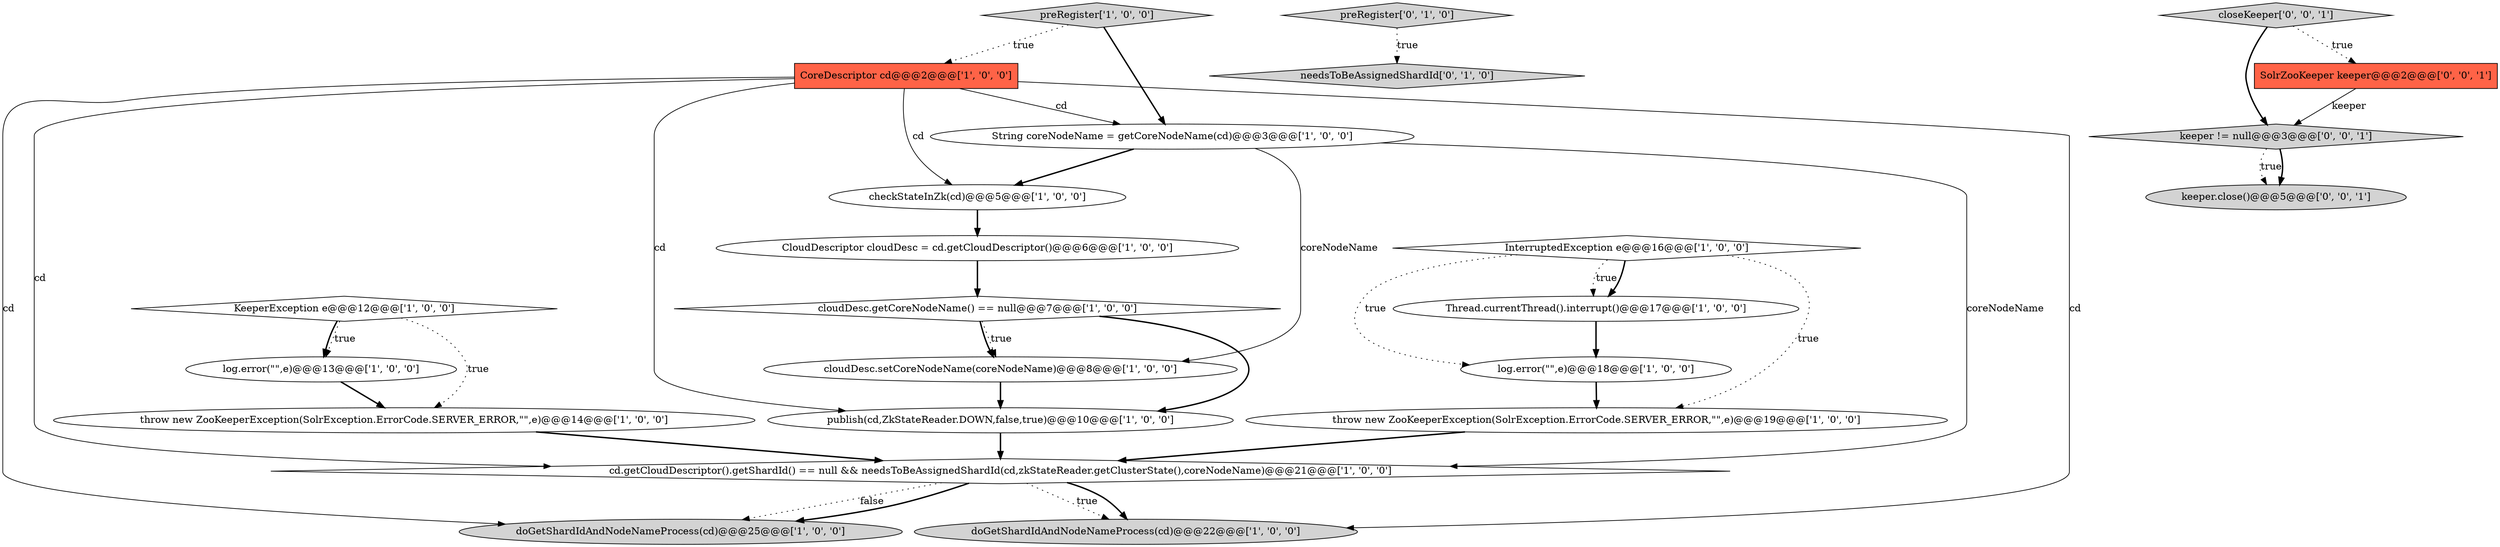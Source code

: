 digraph {
7 [style = filled, label = "CoreDescriptor cd@@@2@@@['1', '0', '0']", fillcolor = tomato, shape = box image = "AAA0AAABBB1BBB"];
1 [style = filled, label = "log.error(\"\",e)@@@18@@@['1', '0', '0']", fillcolor = white, shape = ellipse image = "AAA0AAABBB1BBB"];
11 [style = filled, label = "cloudDesc.setCoreNodeName(coreNodeName)@@@8@@@['1', '0', '0']", fillcolor = white, shape = ellipse image = "AAA0AAABBB1BBB"];
15 [style = filled, label = "doGetShardIdAndNodeNameProcess(cd)@@@25@@@['1', '0', '0']", fillcolor = lightgray, shape = ellipse image = "AAA0AAABBB1BBB"];
3 [style = filled, label = "throw new ZooKeeperException(SolrException.ErrorCode.SERVER_ERROR,\"\",e)@@@14@@@['1', '0', '0']", fillcolor = white, shape = ellipse image = "AAA0AAABBB1BBB"];
19 [style = filled, label = "needsToBeAssignedShardId['0', '1', '0']", fillcolor = lightgray, shape = diamond image = "AAA0AAABBB2BBB"];
14 [style = filled, label = "cloudDesc.getCoreNodeName() == null@@@7@@@['1', '0', '0']", fillcolor = white, shape = diamond image = "AAA0AAABBB1BBB"];
9 [style = filled, label = "InterruptedException e@@@16@@@['1', '0', '0']", fillcolor = white, shape = diamond image = "AAA0AAABBB1BBB"];
5 [style = filled, label = "cd.getCloudDescriptor().getShardId() == null && needsToBeAssignedShardId(cd,zkStateReader.getClusterState(),coreNodeName)@@@21@@@['1', '0', '0']", fillcolor = white, shape = diamond image = "AAA0AAABBB1BBB"];
16 [style = filled, label = "publish(cd,ZkStateReader.DOWN,false,true)@@@10@@@['1', '0', '0']", fillcolor = white, shape = ellipse image = "AAA0AAABBB1BBB"];
13 [style = filled, label = "throw new ZooKeeperException(SolrException.ErrorCode.SERVER_ERROR,\"\",e)@@@19@@@['1', '0', '0']", fillcolor = white, shape = ellipse image = "AAA0AAABBB1BBB"];
21 [style = filled, label = "keeper != null@@@3@@@['0', '0', '1']", fillcolor = lightgray, shape = diamond image = "AAA0AAABBB3BBB"];
8 [style = filled, label = "log.error(\"\",e)@@@13@@@['1', '0', '0']", fillcolor = white, shape = ellipse image = "AAA0AAABBB1BBB"];
20 [style = filled, label = "SolrZooKeeper keeper@@@2@@@['0', '0', '1']", fillcolor = tomato, shape = box image = "AAA0AAABBB3BBB"];
2 [style = filled, label = "checkStateInZk(cd)@@@5@@@['1', '0', '0']", fillcolor = white, shape = ellipse image = "AAA0AAABBB1BBB"];
17 [style = filled, label = "String coreNodeName = getCoreNodeName(cd)@@@3@@@['1', '0', '0']", fillcolor = white, shape = ellipse image = "AAA0AAABBB1BBB"];
0 [style = filled, label = "Thread.currentThread().interrupt()@@@17@@@['1', '0', '0']", fillcolor = white, shape = ellipse image = "AAA0AAABBB1BBB"];
22 [style = filled, label = "closeKeeper['0', '0', '1']", fillcolor = lightgray, shape = diamond image = "AAA0AAABBB3BBB"];
10 [style = filled, label = "preRegister['1', '0', '0']", fillcolor = lightgray, shape = diamond image = "AAA0AAABBB1BBB"];
12 [style = filled, label = "doGetShardIdAndNodeNameProcess(cd)@@@22@@@['1', '0', '0']", fillcolor = lightgray, shape = ellipse image = "AAA0AAABBB1BBB"];
23 [style = filled, label = "keeper.close()@@@5@@@['0', '0', '1']", fillcolor = lightgray, shape = ellipse image = "AAA0AAABBB3BBB"];
4 [style = filled, label = "KeeperException e@@@12@@@['1', '0', '0']", fillcolor = white, shape = diamond image = "AAA0AAABBB1BBB"];
6 [style = filled, label = "CloudDescriptor cloudDesc = cd.getCloudDescriptor()@@@6@@@['1', '0', '0']", fillcolor = white, shape = ellipse image = "AAA0AAABBB1BBB"];
18 [style = filled, label = "preRegister['0', '1', '0']", fillcolor = lightgray, shape = diamond image = "AAA0AAABBB2BBB"];
20->21 [style = solid, label="keeper"];
14->16 [style = bold, label=""];
4->3 [style = dotted, label="true"];
10->17 [style = bold, label=""];
9->0 [style = dotted, label="true"];
7->2 [style = solid, label="cd"];
17->5 [style = solid, label="coreNodeName"];
7->15 [style = solid, label="cd"];
9->13 [style = dotted, label="true"];
22->20 [style = dotted, label="true"];
9->1 [style = dotted, label="true"];
21->23 [style = dotted, label="true"];
4->8 [style = bold, label=""];
11->16 [style = bold, label=""];
9->0 [style = bold, label=""];
5->12 [style = dotted, label="true"];
5->15 [style = dotted, label="false"];
10->7 [style = dotted, label="true"];
14->11 [style = bold, label=""];
7->5 [style = solid, label="cd"];
0->1 [style = bold, label=""];
3->5 [style = bold, label=""];
8->3 [style = bold, label=""];
4->8 [style = dotted, label="true"];
6->14 [style = bold, label=""];
7->16 [style = solid, label="cd"];
18->19 [style = dotted, label="true"];
7->17 [style = solid, label="cd"];
17->11 [style = solid, label="coreNodeName"];
16->5 [style = bold, label=""];
2->6 [style = bold, label=""];
5->12 [style = bold, label=""];
22->21 [style = bold, label=""];
1->13 [style = bold, label=""];
14->11 [style = dotted, label="true"];
21->23 [style = bold, label=""];
13->5 [style = bold, label=""];
5->15 [style = bold, label=""];
17->2 [style = bold, label=""];
7->12 [style = solid, label="cd"];
}
